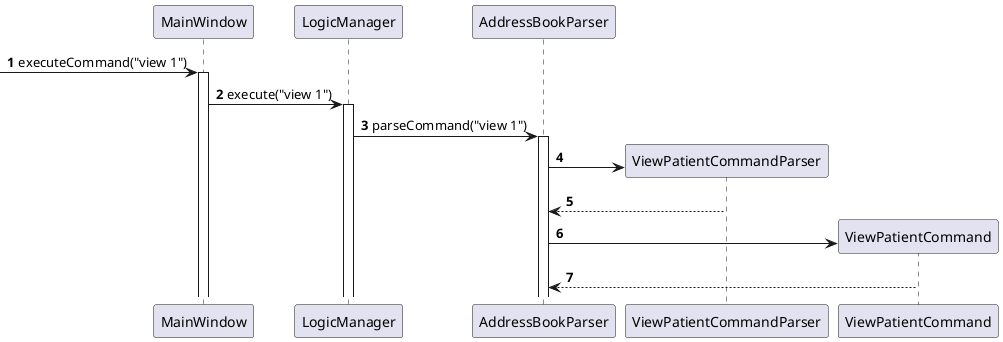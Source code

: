 @startuml
'https://plantuml.com/sequence-diagram

autonumber
-> MainWindow ++ : executeCommand("view 1")
MainWindow -> LogicManager ++: execute("view 1")
LogicManager -> AddressBookParser ++: parseCommand("view 1")
AddressBookParser -> ViewPatientCommandParser**
AddressBookParser <-- ViewPatientCommandParser--
AddressBookParser -> ViewPatientCommand**
AddressBookParser <-- ViewPatientCommand



@enduml
